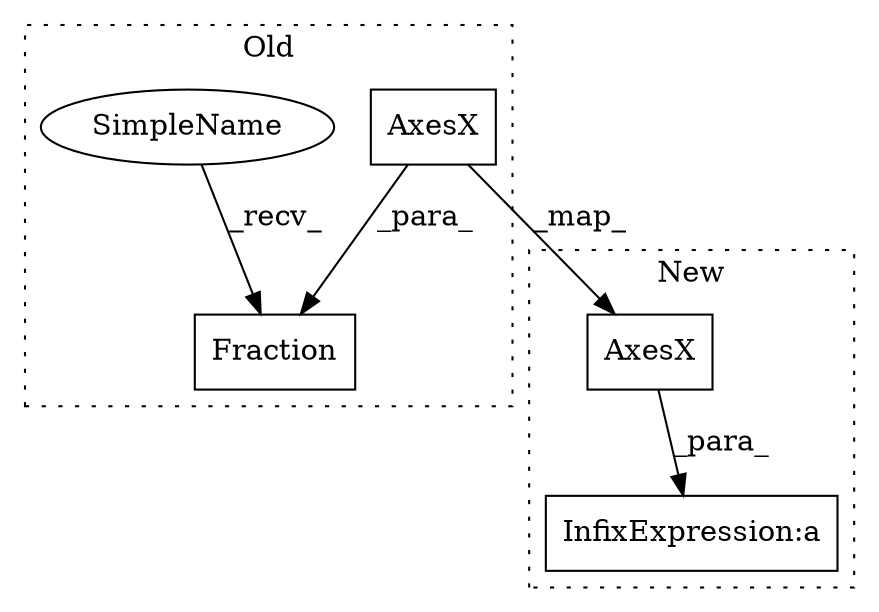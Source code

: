 digraph G {
subgraph cluster0 {
1 [label="AxesX" a="32" s="542,550" l="6,1" shape="box"];
4 [label="Fraction" a="32" s="502,551" l="9,1" shape="box"];
5 [label="SimpleName" a="42" s="497" l="4" shape="ellipse"];
label = "Old";
style="dotted";
}
subgraph cluster1 {
2 [label="AxesX" a="32" s="516,524" l="6,1" shape="box"];
3 [label="InfixExpression:a" a="27" s="508" l="3" shape="box"];
label = "New";
style="dotted";
}
1 -> 4 [label="_para_"];
1 -> 2 [label="_map_"];
2 -> 3 [label="_para_"];
5 -> 4 [label="_recv_"];
}